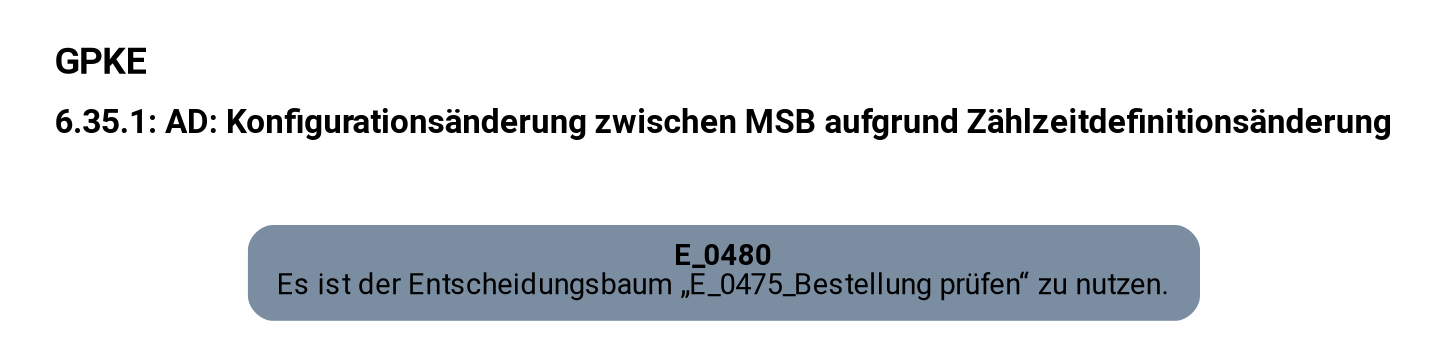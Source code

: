 digraph D {
    labelloc="t";
    label=<<B><FONT POINT-SIZE="18">GPKE</FONT></B><BR align="left"/><BR/><B><FONT POINT-SIZE="16">6.35.1: AD: Konfigurationsänderung zwischen MSB aufgrund Zählzeitdefinitionsänderung</FONT></B><BR align="left"/><BR/><BR/><BR/>>;
    ratio="compress";
    concentrate=true;
    pack=true;
    rankdir=TB;
    packmode="array";
    size="20,20";
    fontsize=12;
    pad=0.25;
    "Empty" [margin="0.2,0.12", shape=box, style="filled,rounded", penwidth=0.0, fillcolor="#7a8da1", label=<<B>E_0480</B><BR align="center"/><FONT>Es ist der Entscheidungsbaum „E_0475_Bestellung prüfen“ zu nutzen.</FONT><BR align="center"/>>, fontname="Roboto, sans-serif"];


    bgcolor="transparent";
fontname="Roboto, sans-serif";
}